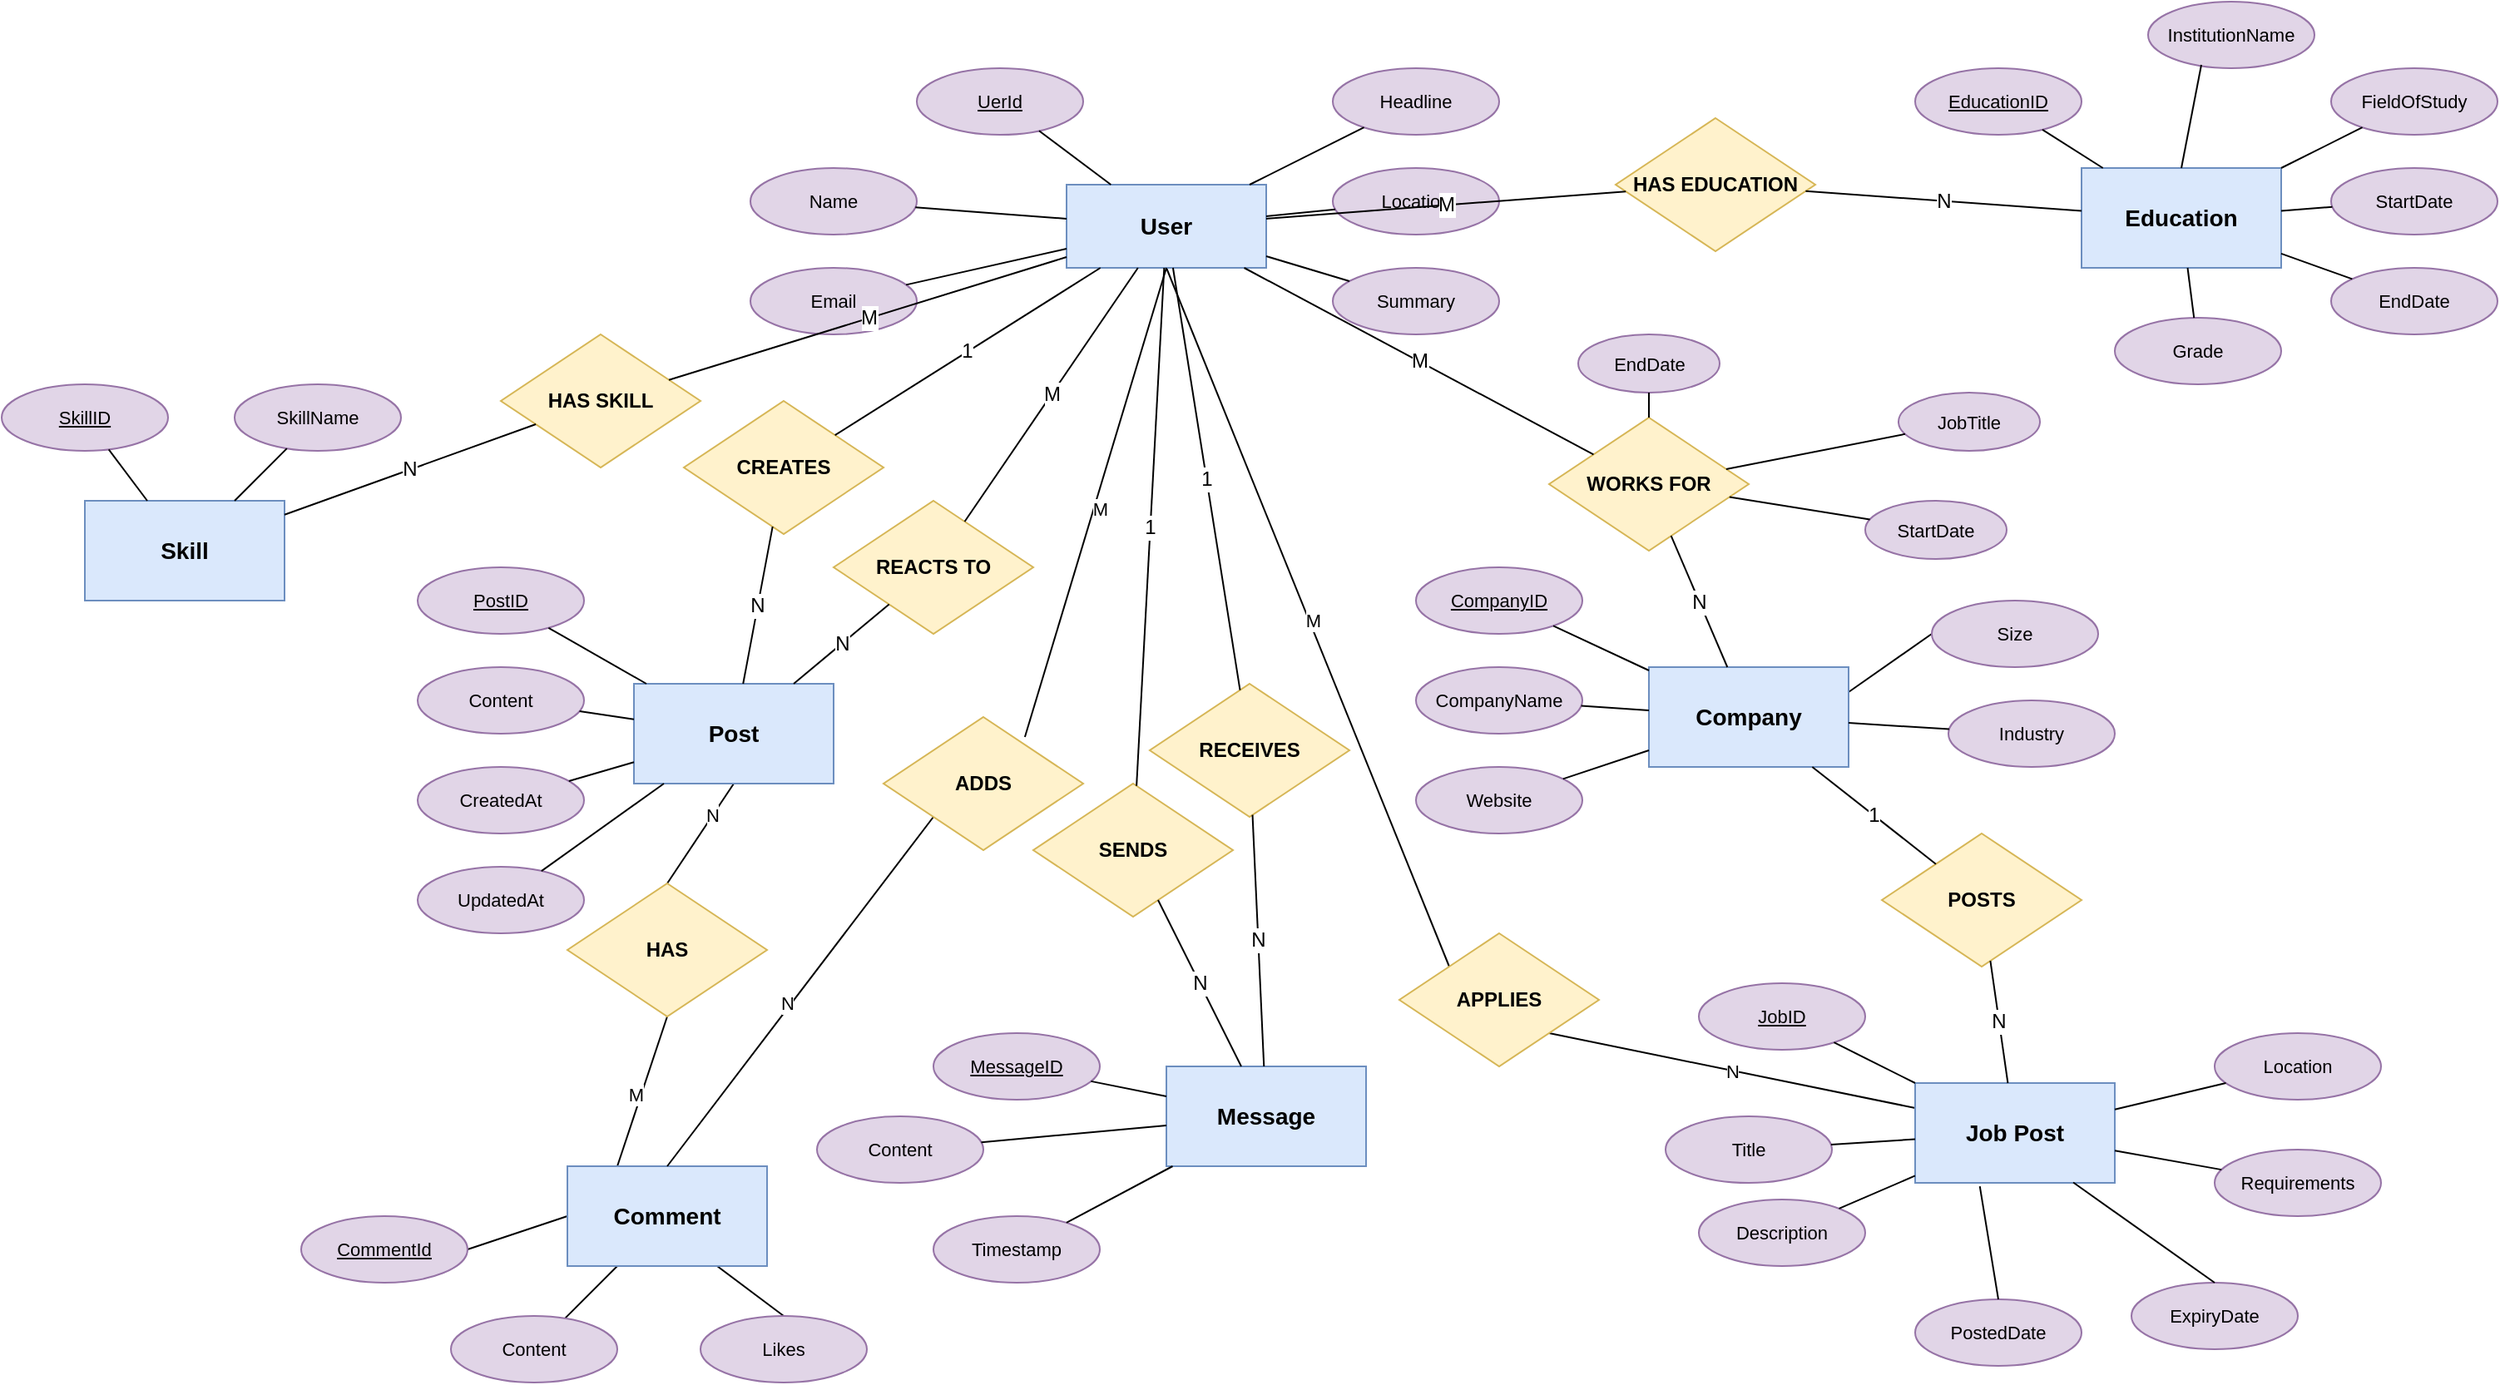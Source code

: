 <mxfile version="28.2.8">
  <diagram name="LinkedIn Logical Model - Crows Foot Notation" id="KwijHBb69qsZ3Srkd1rv">
    <mxGraphModel grid="1" page="1" gridSize="10" guides="1" tooltips="1" connect="1" arrows="1" fold="1" pageScale="1" pageWidth="827" pageHeight="1169" math="0" shadow="0">
      <root>
        <mxCell id="0" />
        <mxCell id="1" parent="0" />
        <mxCell id="S6Wq7KjfMYqqDL_vEYJa-113" style="rounded=0;orthogonalLoop=1;jettySize=auto;html=1;exitX=0.5;exitY=1;exitDx=0;exitDy=0;entryX=0;entryY=0;entryDx=0;entryDy=0;endArrow=none;endFill=0;" edge="1" parent="1" source="S6Wq7KjfMYqqDL_vEYJa-115" target="S6Wq7KjfMYqqDL_vEYJa-217">
          <mxGeometry relative="1" as="geometry" />
        </mxCell>
        <mxCell id="S6Wq7KjfMYqqDL_vEYJa-114" value="M" style="edgeLabel;html=1;align=center;verticalAlign=middle;resizable=0;points=[];" connectable="0" vertex="1" parent="S6Wq7KjfMYqqDL_vEYJa-113">
          <mxGeometry x="0.015" y="2" relative="1" as="geometry">
            <mxPoint y="-1" as="offset" />
          </mxGeometry>
        </mxCell>
        <mxCell id="S6Wq7KjfMYqqDL_vEYJa-115" value="User" style="rounded=0;whiteSpace=wrap;html=1;fillColor=#dae8fc;strokeColor=#6c8ebf;fontSize=14;fontStyle=1" vertex="1" parent="1">
          <mxGeometry x="1880" y="670" width="120" height="50" as="geometry" />
        </mxCell>
        <mxCell id="S6Wq7KjfMYqqDL_vEYJa-116" value="UerId" style="ellipse;whiteSpace=wrap;html=1;fillColor=#e1d5e7;strokeColor=#9673a6;fontSize=11;fontStyle=4" vertex="1" parent="1">
          <mxGeometry x="1790" y="600" width="100" height="40" as="geometry" />
        </mxCell>
        <mxCell id="S6Wq7KjfMYqqDL_vEYJa-117" value="" style="endArrow=none;html=1;rounded=0;fontSize=12" edge="1" parent="1" source="S6Wq7KjfMYqqDL_vEYJa-116" target="S6Wq7KjfMYqqDL_vEYJa-115">
          <mxGeometry relative="1" as="geometry" />
        </mxCell>
        <mxCell id="S6Wq7KjfMYqqDL_vEYJa-118" value="Name" style="ellipse;whiteSpace=wrap;html=1;fillColor=#e1d5e7;strokeColor=#9673a6;fontSize=11" vertex="1" parent="1">
          <mxGeometry x="1690" y="660" width="100" height="40" as="geometry" />
        </mxCell>
        <mxCell id="S6Wq7KjfMYqqDL_vEYJa-119" value="" style="endArrow=none;html=1;rounded=0;fontSize=12" edge="1" parent="1" source="S6Wq7KjfMYqqDL_vEYJa-118" target="S6Wq7KjfMYqqDL_vEYJa-115">
          <mxGeometry relative="1" as="geometry" />
        </mxCell>
        <mxCell id="S6Wq7KjfMYqqDL_vEYJa-120" value="Email" style="ellipse;whiteSpace=wrap;html=1;fillColor=#e1d5e7;strokeColor=#9673a6;fontSize=11" vertex="1" parent="1">
          <mxGeometry x="1690" y="720" width="100" height="40" as="geometry" />
        </mxCell>
        <mxCell id="S6Wq7KjfMYqqDL_vEYJa-121" value="" style="endArrow=none;html=1;rounded=0;fontSize=12" edge="1" parent="1" source="S6Wq7KjfMYqqDL_vEYJa-120" target="S6Wq7KjfMYqqDL_vEYJa-115">
          <mxGeometry relative="1" as="geometry" />
        </mxCell>
        <mxCell id="S6Wq7KjfMYqqDL_vEYJa-122" value="Headline" style="ellipse;whiteSpace=wrap;html=1;fillColor=#e1d5e7;strokeColor=#9673a6;fontSize=11" vertex="1" parent="1">
          <mxGeometry x="2040" y="600" width="100" height="40" as="geometry" />
        </mxCell>
        <mxCell id="S6Wq7KjfMYqqDL_vEYJa-123" value="" style="endArrow=none;html=1;rounded=0;fontSize=12" edge="1" parent="1" source="S6Wq7KjfMYqqDL_vEYJa-122" target="S6Wq7KjfMYqqDL_vEYJa-115">
          <mxGeometry relative="1" as="geometry" />
        </mxCell>
        <mxCell id="S6Wq7KjfMYqqDL_vEYJa-124" value="Location" style="ellipse;whiteSpace=wrap;html=1;fillColor=#e1d5e7;strokeColor=#9673a6;fontSize=11" vertex="1" parent="1">
          <mxGeometry x="2040" y="660" width="100" height="40" as="geometry" />
        </mxCell>
        <mxCell id="S6Wq7KjfMYqqDL_vEYJa-125" value="" style="endArrow=none;html=1;rounded=0;fontSize=12" edge="1" parent="1" source="S6Wq7KjfMYqqDL_vEYJa-124" target="S6Wq7KjfMYqqDL_vEYJa-115">
          <mxGeometry relative="1" as="geometry" />
        </mxCell>
        <mxCell id="S6Wq7KjfMYqqDL_vEYJa-126" value="Summary" style="ellipse;whiteSpace=wrap;html=1;fillColor=#e1d5e7;strokeColor=#9673a6;fontSize=11" vertex="1" parent="1">
          <mxGeometry x="2040" y="720" width="100" height="40" as="geometry" />
        </mxCell>
        <mxCell id="S6Wq7KjfMYqqDL_vEYJa-127" value="" style="endArrow=none;html=1;rounded=0;fontSize=12" edge="1" parent="1" source="S6Wq7KjfMYqqDL_vEYJa-126" target="S6Wq7KjfMYqqDL_vEYJa-115">
          <mxGeometry relative="1" as="geometry" />
        </mxCell>
        <mxCell id="S6Wq7KjfMYqqDL_vEYJa-128" style="rounded=0;orthogonalLoop=1;jettySize=auto;html=1;exitX=0.5;exitY=1;exitDx=0;exitDy=0;endArrow=none;endFill=0;entryX=0.5;entryY=0;entryDx=0;entryDy=0;" edge="1" parent="1" source="S6Wq7KjfMYqqDL_vEYJa-130" target="S6Wq7KjfMYqqDL_vEYJa-229">
          <mxGeometry relative="1" as="geometry">
            <mxPoint x="1600" y="1160" as="targetPoint" />
            <mxPoint x="1675" y="1030" as="sourcePoint" />
          </mxGeometry>
        </mxCell>
        <mxCell id="S6Wq7KjfMYqqDL_vEYJa-129" value="N" style="edgeLabel;html=1;align=center;verticalAlign=middle;resizable=0;points=[];" connectable="0" vertex="1" parent="S6Wq7KjfMYqqDL_vEYJa-128">
          <mxGeometry x="-0.349" y="-2" relative="1" as="geometry">
            <mxPoint x="1" as="offset" />
          </mxGeometry>
        </mxCell>
        <mxCell id="S6Wq7KjfMYqqDL_vEYJa-130" value="Post" style="rounded=0;whiteSpace=wrap;html=1;fillColor=#dae8fc;strokeColor=#6c8ebf;fontSize=14;fontStyle=1" vertex="1" parent="1">
          <mxGeometry x="1620" y="970" width="120" height="60" as="geometry" />
        </mxCell>
        <mxCell id="S6Wq7KjfMYqqDL_vEYJa-131" value="PostID" style="ellipse;whiteSpace=wrap;html=1;fillColor=#e1d5e7;strokeColor=#9673a6;fontSize=11;fontStyle=4" vertex="1" parent="1">
          <mxGeometry x="1490" y="900" width="100" height="40" as="geometry" />
        </mxCell>
        <mxCell id="S6Wq7KjfMYqqDL_vEYJa-132" value="" style="endArrow=none;html=1;rounded=0;fontSize=12" edge="1" parent="1" source="S6Wq7KjfMYqqDL_vEYJa-131" target="S6Wq7KjfMYqqDL_vEYJa-130">
          <mxGeometry relative="1" as="geometry" />
        </mxCell>
        <mxCell id="S6Wq7KjfMYqqDL_vEYJa-133" value="Content" style="ellipse;whiteSpace=wrap;html=1;fillColor=#e1d5e7;strokeColor=#9673a6;fontSize=11" vertex="1" parent="1">
          <mxGeometry x="1490" y="960" width="100" height="40" as="geometry" />
        </mxCell>
        <mxCell id="S6Wq7KjfMYqqDL_vEYJa-134" value="" style="endArrow=none;html=1;rounded=0;fontSize=12" edge="1" parent="1" source="S6Wq7KjfMYqqDL_vEYJa-133" target="S6Wq7KjfMYqqDL_vEYJa-130">
          <mxGeometry relative="1" as="geometry" />
        </mxCell>
        <mxCell id="S6Wq7KjfMYqqDL_vEYJa-135" value="CreatedAt" style="ellipse;whiteSpace=wrap;html=1;fillColor=#e1d5e7;strokeColor=#9673a6;fontSize=11" vertex="1" parent="1">
          <mxGeometry x="1490" y="1020" width="100" height="40" as="geometry" />
        </mxCell>
        <mxCell id="S6Wq7KjfMYqqDL_vEYJa-136" value="" style="endArrow=none;html=1;rounded=0;fontSize=12" edge="1" parent="1" source="S6Wq7KjfMYqqDL_vEYJa-135" target="S6Wq7KjfMYqqDL_vEYJa-130">
          <mxGeometry relative="1" as="geometry" />
        </mxCell>
        <mxCell id="S6Wq7KjfMYqqDL_vEYJa-137" value="UpdatedAt" style="ellipse;whiteSpace=wrap;html=1;fillColor=#e1d5e7;strokeColor=#9673a6;fontSize=11" vertex="1" parent="1">
          <mxGeometry x="1490" y="1080" width="100" height="40" as="geometry" />
        </mxCell>
        <mxCell id="S6Wq7KjfMYqqDL_vEYJa-138" value="" style="endArrow=none;html=1;rounded=0;fontSize=12" edge="1" parent="1" source="S6Wq7KjfMYqqDL_vEYJa-137" target="S6Wq7KjfMYqqDL_vEYJa-130">
          <mxGeometry relative="1" as="geometry" />
        </mxCell>
        <mxCell id="UofD9W6gWGO_OgpKwfUv-123" style="rounded=0;orthogonalLoop=1;jettySize=auto;html=1;exitX=1;exitY=0.25;exitDx=0;exitDy=0;entryX=0;entryY=0.5;entryDx=0;entryDy=0;endArrow=none;endFill=0;" edge="1" parent="1" source="S6Wq7KjfMYqqDL_vEYJa-139" target="UofD9W6gWGO_OgpKwfUv-122">
          <mxGeometry relative="1" as="geometry" />
        </mxCell>
        <mxCell id="S6Wq7KjfMYqqDL_vEYJa-139" value="Company" style="rounded=0;whiteSpace=wrap;html=1;fillColor=#dae8fc;strokeColor=#6c8ebf;fontSize=14;fontStyle=1" vertex="1" parent="1">
          <mxGeometry x="2230" y="960" width="120" height="60" as="geometry" />
        </mxCell>
        <mxCell id="S6Wq7KjfMYqqDL_vEYJa-140" value="CompanyID" style="ellipse;whiteSpace=wrap;html=1;fillColor=#e1d5e7;strokeColor=#9673a6;fontSize=11;fontStyle=4" vertex="1" parent="1">
          <mxGeometry x="2090" y="900" width="100" height="40" as="geometry" />
        </mxCell>
        <mxCell id="S6Wq7KjfMYqqDL_vEYJa-141" value="" style="endArrow=none;html=1;rounded=0;fontSize=12" edge="1" parent="1" source="S6Wq7KjfMYqqDL_vEYJa-140" target="S6Wq7KjfMYqqDL_vEYJa-139">
          <mxGeometry relative="1" as="geometry" />
        </mxCell>
        <mxCell id="S6Wq7KjfMYqqDL_vEYJa-142" value="CompanyName" style="ellipse;whiteSpace=wrap;html=1;fillColor=#e1d5e7;strokeColor=#9673a6;fontSize=11" vertex="1" parent="1">
          <mxGeometry x="2090" y="960" width="100" height="40" as="geometry" />
        </mxCell>
        <mxCell id="S6Wq7KjfMYqqDL_vEYJa-143" value="" style="endArrow=none;html=1;rounded=0;fontSize=12" edge="1" parent="1" source="S6Wq7KjfMYqqDL_vEYJa-142" target="S6Wq7KjfMYqqDL_vEYJa-139">
          <mxGeometry relative="1" as="geometry" />
        </mxCell>
        <mxCell id="S6Wq7KjfMYqqDL_vEYJa-144" value="Website" style="ellipse;whiteSpace=wrap;html=1;fillColor=#e1d5e7;strokeColor=#9673a6;fontSize=11" vertex="1" parent="1">
          <mxGeometry x="2090" y="1020" width="100" height="40" as="geometry" />
        </mxCell>
        <mxCell id="S6Wq7KjfMYqqDL_vEYJa-145" value="" style="endArrow=none;html=1;rounded=0;fontSize=12" edge="1" parent="1" source="S6Wq7KjfMYqqDL_vEYJa-144" target="S6Wq7KjfMYqqDL_vEYJa-139">
          <mxGeometry relative="1" as="geometry" />
        </mxCell>
        <mxCell id="S6Wq7KjfMYqqDL_vEYJa-146" value="Industry" style="ellipse;whiteSpace=wrap;html=1;fillColor=#e1d5e7;strokeColor=#9673a6;fontSize=11" vertex="1" parent="1">
          <mxGeometry x="2410" y="980" width="100" height="40" as="geometry" />
        </mxCell>
        <mxCell id="S6Wq7KjfMYqqDL_vEYJa-147" value="" style="endArrow=none;html=1;rounded=0;fontSize=12" edge="1" parent="1" source="S6Wq7KjfMYqqDL_vEYJa-146" target="S6Wq7KjfMYqqDL_vEYJa-139">
          <mxGeometry relative="1" as="geometry" />
        </mxCell>
        <mxCell id="S6Wq7KjfMYqqDL_vEYJa-148" style="rounded=0;orthogonalLoop=1;jettySize=auto;html=1;exitX=0;exitY=0.25;exitDx=0;exitDy=0;entryX=1;entryY=1;entryDx=0;entryDy=0;endArrow=none;endFill=0;" edge="1" parent="1" source="S6Wq7KjfMYqqDL_vEYJa-150" target="S6Wq7KjfMYqqDL_vEYJa-217">
          <mxGeometry relative="1" as="geometry" />
        </mxCell>
        <mxCell id="S6Wq7KjfMYqqDL_vEYJa-149" value="N" style="edgeLabel;html=1;align=center;verticalAlign=middle;resizable=0;points=[];" connectable="0" vertex="1" parent="S6Wq7KjfMYqqDL_vEYJa-148">
          <mxGeometry x="-0.003" relative="1" as="geometry">
            <mxPoint x="-1" as="offset" />
          </mxGeometry>
        </mxCell>
        <mxCell id="S6Wq7KjfMYqqDL_vEYJa-150" value="Job Post" style="rounded=0;whiteSpace=wrap;html=1;fillColor=#dae8fc;strokeColor=#6c8ebf;fontSize=14;fontStyle=1" vertex="1" parent="1">
          <mxGeometry x="2390" y="1210" width="120" height="60" as="geometry" />
        </mxCell>
        <mxCell id="S6Wq7KjfMYqqDL_vEYJa-151" value="JobID" style="ellipse;whiteSpace=wrap;html=1;fillColor=#e1d5e7;strokeColor=#9673a6;fontSize=11;fontStyle=4" vertex="1" parent="1">
          <mxGeometry x="2260" y="1150" width="100" height="40" as="geometry" />
        </mxCell>
        <mxCell id="S6Wq7KjfMYqqDL_vEYJa-152" value="" style="endArrow=none;html=1;rounded=0;fontSize=12" edge="1" parent="1" source="S6Wq7KjfMYqqDL_vEYJa-151" target="S6Wq7KjfMYqqDL_vEYJa-150">
          <mxGeometry relative="1" as="geometry" />
        </mxCell>
        <mxCell id="S6Wq7KjfMYqqDL_vEYJa-153" value="Title" style="ellipse;whiteSpace=wrap;html=1;fillColor=#e1d5e7;strokeColor=#9673a6;fontSize=11" vertex="1" parent="1">
          <mxGeometry x="2240" y="1230" width="100" height="40" as="geometry" />
        </mxCell>
        <mxCell id="S6Wq7KjfMYqqDL_vEYJa-154" value="" style="endArrow=none;html=1;rounded=0;fontSize=12" edge="1" parent="1" source="S6Wq7KjfMYqqDL_vEYJa-153" target="S6Wq7KjfMYqqDL_vEYJa-150">
          <mxGeometry relative="1" as="geometry" />
        </mxCell>
        <mxCell id="S6Wq7KjfMYqqDL_vEYJa-155" value="Description" style="ellipse;whiteSpace=wrap;html=1;fillColor=#e1d5e7;strokeColor=#9673a6;fontSize=11" vertex="1" parent="1">
          <mxGeometry x="2260" y="1280" width="100" height="40" as="geometry" />
        </mxCell>
        <mxCell id="S6Wq7KjfMYqqDL_vEYJa-156" value="" style="endArrow=none;html=1;rounded=0;fontSize=12" edge="1" parent="1" source="S6Wq7KjfMYqqDL_vEYJa-155" target="S6Wq7KjfMYqqDL_vEYJa-150">
          <mxGeometry relative="1" as="geometry" />
        </mxCell>
        <mxCell id="S6Wq7KjfMYqqDL_vEYJa-157" value="Location" style="ellipse;whiteSpace=wrap;html=1;fillColor=#e1d5e7;strokeColor=#9673a6;fontSize=11" vertex="1" parent="1">
          <mxGeometry x="2570" y="1180" width="100" height="40" as="geometry" />
        </mxCell>
        <mxCell id="S6Wq7KjfMYqqDL_vEYJa-158" value="" style="endArrow=none;html=1;rounded=0;fontSize=12" edge="1" parent="1" source="S6Wq7KjfMYqqDL_vEYJa-157" target="S6Wq7KjfMYqqDL_vEYJa-150">
          <mxGeometry relative="1" as="geometry" />
        </mxCell>
        <mxCell id="S6Wq7KjfMYqqDL_vEYJa-159" value="Requirements" style="ellipse;whiteSpace=wrap;html=1;fillColor=#e1d5e7;strokeColor=#9673a6;fontSize=11" vertex="1" parent="1">
          <mxGeometry x="2570" y="1250" width="100" height="40" as="geometry" />
        </mxCell>
        <mxCell id="S6Wq7KjfMYqqDL_vEYJa-160" value="" style="endArrow=none;html=1;rounded=0;fontSize=12" edge="1" parent="1" source="S6Wq7KjfMYqqDL_vEYJa-159" target="S6Wq7KjfMYqqDL_vEYJa-150">
          <mxGeometry relative="1" as="geometry" />
        </mxCell>
        <mxCell id="S6Wq7KjfMYqqDL_vEYJa-161" value="Message" style="rounded=0;whiteSpace=wrap;html=1;fillColor=#dae8fc;strokeColor=#6c8ebf;fontSize=14;fontStyle=1" vertex="1" parent="1">
          <mxGeometry x="1940" y="1200" width="120" height="60" as="geometry" />
        </mxCell>
        <mxCell id="S6Wq7KjfMYqqDL_vEYJa-162" value="MessageID" style="ellipse;whiteSpace=wrap;html=1;fillColor=#e1d5e7;strokeColor=#9673a6;fontSize=11;fontStyle=4" vertex="1" parent="1">
          <mxGeometry x="1800" y="1180" width="100" height="40" as="geometry" />
        </mxCell>
        <mxCell id="S6Wq7KjfMYqqDL_vEYJa-163" value="" style="endArrow=none;html=1;rounded=0;fontSize=12" edge="1" parent="1" source="S6Wq7KjfMYqqDL_vEYJa-162" target="S6Wq7KjfMYqqDL_vEYJa-161">
          <mxGeometry relative="1" as="geometry" />
        </mxCell>
        <mxCell id="S6Wq7KjfMYqqDL_vEYJa-164" value="Content" style="ellipse;whiteSpace=wrap;html=1;fillColor=#e1d5e7;strokeColor=#9673a6;fontSize=11" vertex="1" parent="1">
          <mxGeometry x="1730" y="1230" width="100" height="40" as="geometry" />
        </mxCell>
        <mxCell id="S6Wq7KjfMYqqDL_vEYJa-165" value="" style="endArrow=none;html=1;rounded=0;fontSize=12" edge="1" parent="1" source="S6Wq7KjfMYqqDL_vEYJa-164" target="S6Wq7KjfMYqqDL_vEYJa-161">
          <mxGeometry relative="1" as="geometry" />
        </mxCell>
        <mxCell id="S6Wq7KjfMYqqDL_vEYJa-166" value="Timestamp" style="ellipse;whiteSpace=wrap;html=1;fillColor=#e1d5e7;strokeColor=#9673a6;fontSize=11" vertex="1" parent="1">
          <mxGeometry x="1800" y="1290" width="100" height="40" as="geometry" />
        </mxCell>
        <mxCell id="S6Wq7KjfMYqqDL_vEYJa-167" value="" style="endArrow=none;html=1;rounded=0;fontSize=12" edge="1" parent="1" source="S6Wq7KjfMYqqDL_vEYJa-166" target="S6Wq7KjfMYqqDL_vEYJa-161">
          <mxGeometry relative="1" as="geometry" />
        </mxCell>
        <mxCell id="S6Wq7KjfMYqqDL_vEYJa-168" value="Skill" style="rounded=0;whiteSpace=wrap;html=1;fillColor=#dae8fc;strokeColor=#6c8ebf;fontSize=14;fontStyle=1" vertex="1" parent="1">
          <mxGeometry x="1290" y="860" width="120" height="60" as="geometry" />
        </mxCell>
        <mxCell id="S6Wq7KjfMYqqDL_vEYJa-169" value="SkillID" style="ellipse;whiteSpace=wrap;html=1;fillColor=#e1d5e7;strokeColor=#9673a6;fontSize=11;fontStyle=4" vertex="1" parent="1">
          <mxGeometry x="1240" y="790" width="100" height="40" as="geometry" />
        </mxCell>
        <mxCell id="S6Wq7KjfMYqqDL_vEYJa-170" value="" style="endArrow=none;html=1;rounded=0;fontSize=12" edge="1" parent="1" source="S6Wq7KjfMYqqDL_vEYJa-169" target="S6Wq7KjfMYqqDL_vEYJa-168">
          <mxGeometry relative="1" as="geometry" />
        </mxCell>
        <mxCell id="S6Wq7KjfMYqqDL_vEYJa-171" value="SkillName" style="ellipse;whiteSpace=wrap;html=1;fillColor=#e1d5e7;strokeColor=#9673a6;fontSize=11" vertex="1" parent="1">
          <mxGeometry x="1380" y="790" width="100" height="40" as="geometry" />
        </mxCell>
        <mxCell id="S6Wq7KjfMYqqDL_vEYJa-172" value="" style="endArrow=none;html=1;rounded=0;fontSize=12" edge="1" parent="1" source="S6Wq7KjfMYqqDL_vEYJa-171" target="S6Wq7KjfMYqqDL_vEYJa-168">
          <mxGeometry relative="1" as="geometry" />
        </mxCell>
        <mxCell id="S6Wq7KjfMYqqDL_vEYJa-173" value="Education" style="rounded=0;whiteSpace=wrap;html=1;fillColor=#dae8fc;strokeColor=#6c8ebf;fontSize=14;fontStyle=1" vertex="1" parent="1">
          <mxGeometry x="2490" y="660" width="120" height="60" as="geometry" />
        </mxCell>
        <mxCell id="S6Wq7KjfMYqqDL_vEYJa-174" value="EducationID" style="ellipse;whiteSpace=wrap;html=1;fillColor=#e1d5e7;strokeColor=#9673a6;fontSize=11;fontStyle=4" vertex="1" parent="1">
          <mxGeometry x="2390" y="600" width="100" height="40" as="geometry" />
        </mxCell>
        <mxCell id="S6Wq7KjfMYqqDL_vEYJa-175" value="" style="endArrow=none;html=1;rounded=0;fontSize=12" edge="1" parent="1" source="S6Wq7KjfMYqqDL_vEYJa-174" target="S6Wq7KjfMYqqDL_vEYJa-173">
          <mxGeometry relative="1" as="geometry" />
        </mxCell>
        <mxCell id="S6Wq7KjfMYqqDL_vEYJa-176" value="Grade" style="ellipse;whiteSpace=wrap;html=1;fillColor=#e1d5e7;strokeColor=#9673a6;fontSize=11" vertex="1" parent="1">
          <mxGeometry x="2510" y="750" width="100" height="40" as="geometry" />
        </mxCell>
        <mxCell id="S6Wq7KjfMYqqDL_vEYJa-177" value="" style="endArrow=none;html=1;rounded=0;fontSize=12" edge="1" parent="1" source="S6Wq7KjfMYqqDL_vEYJa-176" target="S6Wq7KjfMYqqDL_vEYJa-173">
          <mxGeometry relative="1" as="geometry" />
        </mxCell>
        <mxCell id="S6Wq7KjfMYqqDL_vEYJa-178" value="FieldOfStudy" style="ellipse;whiteSpace=wrap;html=1;fillColor=#e1d5e7;strokeColor=#9673a6;fontSize=11" vertex="1" parent="1">
          <mxGeometry x="2640" y="600" width="100" height="40" as="geometry" />
        </mxCell>
        <mxCell id="S6Wq7KjfMYqqDL_vEYJa-179" value="" style="endArrow=none;html=1;rounded=0;fontSize=12" edge="1" parent="1" source="S6Wq7KjfMYqqDL_vEYJa-178" target="S6Wq7KjfMYqqDL_vEYJa-173">
          <mxGeometry relative="1" as="geometry" />
        </mxCell>
        <mxCell id="S6Wq7KjfMYqqDL_vEYJa-180" value="StartDate" style="ellipse;whiteSpace=wrap;html=1;fillColor=#e1d5e7;strokeColor=#9673a6;fontSize=11" vertex="1" parent="1">
          <mxGeometry x="2640" y="660" width="100" height="40" as="geometry" />
        </mxCell>
        <mxCell id="S6Wq7KjfMYqqDL_vEYJa-181" value="" style="endArrow=none;html=1;rounded=0;fontSize=12" edge="1" parent="1" source="S6Wq7KjfMYqqDL_vEYJa-180" target="S6Wq7KjfMYqqDL_vEYJa-173">
          <mxGeometry relative="1" as="geometry" />
        </mxCell>
        <mxCell id="S6Wq7KjfMYqqDL_vEYJa-182" value="EndDate" style="ellipse;whiteSpace=wrap;html=1;fillColor=#e1d5e7;strokeColor=#9673a6;fontSize=11" vertex="1" parent="1">
          <mxGeometry x="2640" y="720" width="100" height="40" as="geometry" />
        </mxCell>
        <mxCell id="S6Wq7KjfMYqqDL_vEYJa-183" value="" style="endArrow=none;html=1;rounded=0;fontSize=12" edge="1" parent="1" source="S6Wq7KjfMYqqDL_vEYJa-182" target="S6Wq7KjfMYqqDL_vEYJa-173">
          <mxGeometry relative="1" as="geometry" />
        </mxCell>
        <mxCell id="S6Wq7KjfMYqqDL_vEYJa-184" value="CREATES" style="rhombus;whiteSpace=wrap;html=1;fillColor=#fff2cc;strokeColor=#d6b656;fontSize=12;fontStyle=1" vertex="1" parent="1">
          <mxGeometry x="1650" y="800" width="120" height="80" as="geometry" />
        </mxCell>
        <mxCell id="S6Wq7KjfMYqqDL_vEYJa-185" value="1" style="endArrow=none;html=1;rounded=0;fontSize=12" edge="1" parent="1" source="S6Wq7KjfMYqqDL_vEYJa-115" target="S6Wq7KjfMYqqDL_vEYJa-184">
          <mxGeometry relative="1" as="geometry" />
        </mxCell>
        <mxCell id="S6Wq7KjfMYqqDL_vEYJa-186" value="N" style="endArrow=none;html=1;rounded=0;fontSize=12" edge="1" parent="1" source="S6Wq7KjfMYqqDL_vEYJa-184" target="S6Wq7KjfMYqqDL_vEYJa-130">
          <mxGeometry relative="1" as="geometry" />
        </mxCell>
        <mxCell id="S6Wq7KjfMYqqDL_vEYJa-187" value="WORKS FOR" style="rhombus;whiteSpace=wrap;html=1;fillColor=#fff2cc;strokeColor=#d6b656;fontSize=12;fontStyle=1" vertex="1" parent="1">
          <mxGeometry x="2170" y="810" width="120" height="80" as="geometry" />
        </mxCell>
        <mxCell id="S6Wq7KjfMYqqDL_vEYJa-188" value="JobTitle" style="ellipse;whiteSpace=wrap;html=1;fillColor=#e1d5e7;strokeColor=#9673a6;fontSize=11" vertex="1" parent="1">
          <mxGeometry x="2380" y="795" width="85" height="35" as="geometry" />
        </mxCell>
        <mxCell id="S6Wq7KjfMYqqDL_vEYJa-189" value="" style="endArrow=none;html=1;rounded=0;fontSize=12" edge="1" parent="1" source="S6Wq7KjfMYqqDL_vEYJa-188" target="S6Wq7KjfMYqqDL_vEYJa-187">
          <mxGeometry relative="1" as="geometry" />
        </mxCell>
        <mxCell id="S6Wq7KjfMYqqDL_vEYJa-190" value="StartDate" style="ellipse;whiteSpace=wrap;html=1;fillColor=#e1d5e7;strokeColor=#9673a6;fontSize=11" vertex="1" parent="1">
          <mxGeometry x="2360" y="860" width="85" height="35" as="geometry" />
        </mxCell>
        <mxCell id="S6Wq7KjfMYqqDL_vEYJa-191" value="" style="endArrow=none;html=1;rounded=0;fontSize=12" edge="1" parent="1" source="S6Wq7KjfMYqqDL_vEYJa-190" target="S6Wq7KjfMYqqDL_vEYJa-187">
          <mxGeometry relative="1" as="geometry" />
        </mxCell>
        <mxCell id="S6Wq7KjfMYqqDL_vEYJa-192" value="EndDate" style="ellipse;whiteSpace=wrap;html=1;fillColor=#e1d5e7;strokeColor=#9673a6;fontSize=11" vertex="1" parent="1">
          <mxGeometry x="2187.5" y="760" width="85" height="35" as="geometry" />
        </mxCell>
        <mxCell id="S6Wq7KjfMYqqDL_vEYJa-193" value="" style="endArrow=none;html=1;rounded=0;fontSize=12" edge="1" parent="1" source="S6Wq7KjfMYqqDL_vEYJa-192" target="S6Wq7KjfMYqqDL_vEYJa-187">
          <mxGeometry relative="1" as="geometry" />
        </mxCell>
        <mxCell id="S6Wq7KjfMYqqDL_vEYJa-194" value="M" style="endArrow=none;html=1;rounded=0;fontSize=12" edge="1" parent="1" source="S6Wq7KjfMYqqDL_vEYJa-115" target="S6Wq7KjfMYqqDL_vEYJa-187">
          <mxGeometry relative="1" as="geometry" />
        </mxCell>
        <mxCell id="S6Wq7KjfMYqqDL_vEYJa-195" value="N" style="endArrow=none;html=1;rounded=0;fontSize=12" edge="1" parent="1" source="S6Wq7KjfMYqqDL_vEYJa-187" target="S6Wq7KjfMYqqDL_vEYJa-139">
          <mxGeometry relative="1" as="geometry" />
        </mxCell>
        <mxCell id="S6Wq7KjfMYqqDL_vEYJa-196" value="POSTS" style="rhombus;whiteSpace=wrap;html=1;fillColor=#fff2cc;strokeColor=#d6b656;fontSize=12;fontStyle=1" vertex="1" parent="1">
          <mxGeometry x="2370" y="1060" width="120" height="80" as="geometry" />
        </mxCell>
        <mxCell id="S6Wq7KjfMYqqDL_vEYJa-197" value="1" style="endArrow=none;html=1;rounded=0;fontSize=12" edge="1" parent="1" source="S6Wq7KjfMYqqDL_vEYJa-139" target="S6Wq7KjfMYqqDL_vEYJa-196">
          <mxGeometry relative="1" as="geometry" />
        </mxCell>
        <mxCell id="S6Wq7KjfMYqqDL_vEYJa-198" value="N" style="endArrow=none;html=1;rounded=0;fontSize=12" edge="1" parent="1" source="S6Wq7KjfMYqqDL_vEYJa-196" target="S6Wq7KjfMYqqDL_vEYJa-150">
          <mxGeometry relative="1" as="geometry" />
        </mxCell>
        <mxCell id="S6Wq7KjfMYqqDL_vEYJa-199" value="SENDS" style="rhombus;whiteSpace=wrap;html=1;fillColor=#fff2cc;strokeColor=#d6b656;fontSize=12;fontStyle=1" vertex="1" parent="1">
          <mxGeometry x="1860" y="1030" width="120" height="80" as="geometry" />
        </mxCell>
        <mxCell id="S6Wq7KjfMYqqDL_vEYJa-200" value="1" style="endArrow=none;html=1;rounded=0;fontSize=12" edge="1" parent="1" source="S6Wq7KjfMYqqDL_vEYJa-115" target="S6Wq7KjfMYqqDL_vEYJa-199">
          <mxGeometry relative="1" as="geometry" />
        </mxCell>
        <mxCell id="S6Wq7KjfMYqqDL_vEYJa-201" value="N" style="endArrow=none;html=1;rounded=0;fontSize=12" edge="1" parent="1" source="S6Wq7KjfMYqqDL_vEYJa-199" target="S6Wq7KjfMYqqDL_vEYJa-161">
          <mxGeometry relative="1" as="geometry" />
        </mxCell>
        <mxCell id="S6Wq7KjfMYqqDL_vEYJa-202" value="RECEIVES" style="rhombus;whiteSpace=wrap;html=1;fillColor=#fff2cc;strokeColor=#d6b656;fontSize=12;fontStyle=1" vertex="1" parent="1">
          <mxGeometry x="1930" y="970" width="120" height="80" as="geometry" />
        </mxCell>
        <mxCell id="S6Wq7KjfMYqqDL_vEYJa-203" value="1" style="endArrow=none;html=1;rounded=0;fontSize=12" edge="1" parent="1" source="S6Wq7KjfMYqqDL_vEYJa-115" target="S6Wq7KjfMYqqDL_vEYJa-202">
          <mxGeometry relative="1" as="geometry" />
        </mxCell>
        <mxCell id="S6Wq7KjfMYqqDL_vEYJa-204" value="N" style="endArrow=none;html=1;rounded=0;fontSize=12" edge="1" parent="1" source="S6Wq7KjfMYqqDL_vEYJa-202" target="S6Wq7KjfMYqqDL_vEYJa-161">
          <mxGeometry relative="1" as="geometry" />
        </mxCell>
        <mxCell id="S6Wq7KjfMYqqDL_vEYJa-205" value="HAS SKILL" style="rhombus;whiteSpace=wrap;html=1;fillColor=#fff2cc;strokeColor=#d6b656;fontSize=12;fontStyle=1" vertex="1" parent="1">
          <mxGeometry x="1540" y="760" width="120" height="80" as="geometry" />
        </mxCell>
        <mxCell id="S6Wq7KjfMYqqDL_vEYJa-206" value="M" style="endArrow=none;html=1;rounded=0;fontSize=12" edge="1" parent="1" source="S6Wq7KjfMYqqDL_vEYJa-115" target="S6Wq7KjfMYqqDL_vEYJa-205">
          <mxGeometry relative="1" as="geometry" />
        </mxCell>
        <mxCell id="S6Wq7KjfMYqqDL_vEYJa-207" value="N" style="endArrow=none;html=1;rounded=0;fontSize=12" edge="1" parent="1" source="S6Wq7KjfMYqqDL_vEYJa-205" target="S6Wq7KjfMYqqDL_vEYJa-168">
          <mxGeometry relative="1" as="geometry" />
        </mxCell>
        <mxCell id="S6Wq7KjfMYqqDL_vEYJa-208" value="HAS EDUCATION" style="rhombus;whiteSpace=wrap;html=1;fillColor=#fff2cc;strokeColor=#d6b656;fontSize=12;fontStyle=1" vertex="1" parent="1">
          <mxGeometry x="2210" y="630" width="120" height="80" as="geometry" />
        </mxCell>
        <mxCell id="S6Wq7KjfMYqqDL_vEYJa-209" value="M" style="endArrow=none;html=1;rounded=0;fontSize=12" edge="1" parent="1" source="S6Wq7KjfMYqqDL_vEYJa-115" target="S6Wq7KjfMYqqDL_vEYJa-208">
          <mxGeometry relative="1" as="geometry" />
        </mxCell>
        <mxCell id="S6Wq7KjfMYqqDL_vEYJa-210" value="N" style="endArrow=none;html=1;rounded=0;fontSize=12" edge="1" parent="1" source="S6Wq7KjfMYqqDL_vEYJa-208" target="S6Wq7KjfMYqqDL_vEYJa-173">
          <mxGeometry relative="1" as="geometry" />
        </mxCell>
        <mxCell id="S6Wq7KjfMYqqDL_vEYJa-211" value="REACTS TO" style="rhombus;whiteSpace=wrap;html=1;fillColor=#fff2cc;strokeColor=#d6b656;fontSize=12;fontStyle=1" vertex="1" parent="1">
          <mxGeometry x="1740" y="860" width="120" height="80" as="geometry" />
        </mxCell>
        <mxCell id="S6Wq7KjfMYqqDL_vEYJa-212" value="M" style="endArrow=none;html=1;rounded=0;fontSize=12" edge="1" parent="1" source="S6Wq7KjfMYqqDL_vEYJa-115" target="S6Wq7KjfMYqqDL_vEYJa-211">
          <mxGeometry relative="1" as="geometry" />
        </mxCell>
        <mxCell id="S6Wq7KjfMYqqDL_vEYJa-213" value="N" style="endArrow=none;html=1;rounded=0;fontSize=12" edge="1" parent="1" source="S6Wq7KjfMYqqDL_vEYJa-211" target="S6Wq7KjfMYqqDL_vEYJa-130">
          <mxGeometry relative="1" as="geometry" />
        </mxCell>
        <mxCell id="S6Wq7KjfMYqqDL_vEYJa-214" style="edgeStyle=orthogonalEdgeStyle;rounded=0;orthogonalLoop=1;jettySize=auto;html=1;exitX=0.5;exitY=1;exitDx=0;exitDy=0;" edge="1" parent="1" source="S6Wq7KjfMYqqDL_vEYJa-159" target="S6Wq7KjfMYqqDL_vEYJa-159">
          <mxGeometry relative="1" as="geometry" />
        </mxCell>
        <mxCell id="S6Wq7KjfMYqqDL_vEYJa-217" value="APPLIES" style="rhombus;whiteSpace=wrap;html=1;fillColor=#fff2cc;strokeColor=#d6b656;fontSize=12;fontStyle=1" vertex="1" parent="1">
          <mxGeometry x="2080" y="1120" width="120" height="80" as="geometry" />
        </mxCell>
        <mxCell id="S6Wq7KjfMYqqDL_vEYJa-218" style="rounded=0;orthogonalLoop=1;jettySize=auto;html=1;exitX=0.25;exitY=0;exitDx=0;exitDy=0;entryX=0.5;entryY=1;entryDx=0;entryDy=0;endArrow=none;endFill=0;" edge="1" parent="1" source="S6Wq7KjfMYqqDL_vEYJa-223" target="S6Wq7KjfMYqqDL_vEYJa-229">
          <mxGeometry relative="1" as="geometry" />
        </mxCell>
        <mxCell id="S6Wq7KjfMYqqDL_vEYJa-219" value="M" style="edgeLabel;html=1;align=center;verticalAlign=middle;resizable=0;points=[];" connectable="0" vertex="1" parent="S6Wq7KjfMYqqDL_vEYJa-218">
          <mxGeometry x="-0.064" y="4" relative="1" as="geometry">
            <mxPoint as="offset" />
          </mxGeometry>
        </mxCell>
        <mxCell id="S6Wq7KjfMYqqDL_vEYJa-220" style="rounded=0;orthogonalLoop=1;jettySize=auto;html=1;exitX=0.25;exitY=1;exitDx=0;exitDy=0;endArrow=none;endFill=0;" edge="1" parent="1" source="S6Wq7KjfMYqqDL_vEYJa-223" target="S6Wq7KjfMYqqDL_vEYJa-231">
          <mxGeometry relative="1" as="geometry" />
        </mxCell>
        <mxCell id="S6Wq7KjfMYqqDL_vEYJa-221" style="rounded=0;orthogonalLoop=1;jettySize=auto;html=1;exitX=0.75;exitY=1;exitDx=0;exitDy=0;entryX=0.5;entryY=0;entryDx=0;entryDy=0;endArrow=none;endFill=0;" edge="1" parent="1" source="S6Wq7KjfMYqqDL_vEYJa-223" target="S6Wq7KjfMYqqDL_vEYJa-230">
          <mxGeometry relative="1" as="geometry" />
        </mxCell>
        <mxCell id="S6Wq7KjfMYqqDL_vEYJa-222" style="rounded=0;orthogonalLoop=1;jettySize=auto;html=1;exitX=0;exitY=0.5;exitDx=0;exitDy=0;entryX=1;entryY=0.5;entryDx=0;entryDy=0;endArrow=none;endFill=0;" edge="1" parent="1" source="S6Wq7KjfMYqqDL_vEYJa-223" target="S6Wq7KjfMYqqDL_vEYJa-232">
          <mxGeometry relative="1" as="geometry">
            <mxPoint x="1500" y="1280" as="targetPoint" />
          </mxGeometry>
        </mxCell>
        <mxCell id="S6Wq7KjfMYqqDL_vEYJa-223" value="Comment" style="rounded=0;whiteSpace=wrap;html=1;fillColor=#dae8fc;strokeColor=#6c8ebf;fontSize=14;fontStyle=1" vertex="1" parent="1">
          <mxGeometry x="1580" y="1260" width="120" height="60" as="geometry" />
        </mxCell>
        <mxCell id="S6Wq7KjfMYqqDL_vEYJa-224" style="rounded=0;orthogonalLoop=1;jettySize=auto;html=1;exitX=0;exitY=1;exitDx=0;exitDy=0;entryX=0.5;entryY=0;entryDx=0;entryDy=0;endArrow=none;endFill=0;" edge="1" parent="1" source="S6Wq7KjfMYqqDL_vEYJa-226" target="S6Wq7KjfMYqqDL_vEYJa-223">
          <mxGeometry relative="1" as="geometry" />
        </mxCell>
        <mxCell id="S6Wq7KjfMYqqDL_vEYJa-225" value="N" style="edgeLabel;html=1;align=center;verticalAlign=middle;resizable=0;points=[];" connectable="0" vertex="1" parent="S6Wq7KjfMYqqDL_vEYJa-224">
          <mxGeometry x="0.081" y="-3" relative="1" as="geometry">
            <mxPoint as="offset" />
          </mxGeometry>
        </mxCell>
        <mxCell id="S6Wq7KjfMYqqDL_vEYJa-226" value="ADDS" style="rhombus;whiteSpace=wrap;html=1;fillColor=#fff2cc;strokeColor=#d6b656;fontSize=12;fontStyle=1" vertex="1" parent="1">
          <mxGeometry x="1770" y="990" width="120" height="80" as="geometry" />
        </mxCell>
        <mxCell id="S6Wq7KjfMYqqDL_vEYJa-227" style="rounded=0;orthogonalLoop=1;jettySize=auto;html=1;exitX=0.5;exitY=1;exitDx=0;exitDy=0;entryX=0.708;entryY=0.15;entryDx=0;entryDy=0;entryPerimeter=0;endArrow=none;endFill=0;" edge="1" parent="1" source="S6Wq7KjfMYqqDL_vEYJa-115" target="S6Wq7KjfMYqqDL_vEYJa-226">
          <mxGeometry relative="1" as="geometry" />
        </mxCell>
        <mxCell id="S6Wq7KjfMYqqDL_vEYJa-228" value="M" style="edgeLabel;html=1;align=center;verticalAlign=middle;resizable=0;points=[];" connectable="0" vertex="1" parent="S6Wq7KjfMYqqDL_vEYJa-227">
          <mxGeometry x="0.021" y="3" relative="1" as="geometry">
            <mxPoint as="offset" />
          </mxGeometry>
        </mxCell>
        <mxCell id="S6Wq7KjfMYqqDL_vEYJa-229" value="HAS" style="rhombus;whiteSpace=wrap;html=1;fillColor=#fff2cc;strokeColor=#d6b656;fontSize=12;fontStyle=1" vertex="1" parent="1">
          <mxGeometry x="1580" y="1090" width="120" height="80" as="geometry" />
        </mxCell>
        <mxCell id="S6Wq7KjfMYqqDL_vEYJa-230" value="Likes" style="ellipse;whiteSpace=wrap;html=1;fillColor=#e1d5e7;strokeColor=#9673a6;fontSize=11" vertex="1" parent="1">
          <mxGeometry x="1660" y="1350" width="100" height="40" as="geometry" />
        </mxCell>
        <mxCell id="S6Wq7KjfMYqqDL_vEYJa-231" value="Content" style="ellipse;whiteSpace=wrap;html=1;fillColor=#e1d5e7;strokeColor=#9673a6;fontSize=11" vertex="1" parent="1">
          <mxGeometry x="1510" y="1350" width="100" height="40" as="geometry" />
        </mxCell>
        <mxCell id="S6Wq7KjfMYqqDL_vEYJa-232" value="&lt;u&gt;CommentId&lt;/u&gt;" style="ellipse;whiteSpace=wrap;html=1;fillColor=#e1d5e7;strokeColor=#9673a6;fontSize=11" vertex="1" parent="1">
          <mxGeometry x="1420" y="1290" width="100" height="40" as="geometry" />
        </mxCell>
        <mxCell id="UofD9W6gWGO_OgpKwfUv-122" value="Size" style="ellipse;whiteSpace=wrap;html=1;fillColor=#e1d5e7;strokeColor=#9673a6;fontSize=11" vertex="1" parent="1">
          <mxGeometry x="2400" y="920" width="100" height="40" as="geometry" />
        </mxCell>
        <mxCell id="UofD9W6gWGO_OgpKwfUv-124" value="InstitutionName" style="ellipse;whiteSpace=wrap;html=1;fillColor=#e1d5e7;strokeColor=#9673a6;fontSize=11" vertex="1" parent="1">
          <mxGeometry x="2530" y="560" width="100" height="40" as="geometry" />
        </mxCell>
        <mxCell id="UofD9W6gWGO_OgpKwfUv-125" style="rounded=0;orthogonalLoop=1;jettySize=auto;html=1;exitX=0.5;exitY=0;exitDx=0;exitDy=0;entryX=0.32;entryY=0.95;entryDx=0;entryDy=0;entryPerimeter=0;endArrow=none;endFill=0;" edge="1" parent="1" source="S6Wq7KjfMYqqDL_vEYJa-173" target="UofD9W6gWGO_OgpKwfUv-124">
          <mxGeometry relative="1" as="geometry" />
        </mxCell>
        <mxCell id="UofD9W6gWGO_OgpKwfUv-128" value="ExpiryDate" style="ellipse;whiteSpace=wrap;html=1;fillColor=#e1d5e7;strokeColor=#9673a6;fontSize=11" vertex="1" parent="1">
          <mxGeometry x="2520" y="1330" width="100" height="40" as="geometry" />
        </mxCell>
        <mxCell id="UofD9W6gWGO_OgpKwfUv-129" value="PostedDate" style="ellipse;whiteSpace=wrap;html=1;fillColor=#e1d5e7;strokeColor=#9673a6;fontSize=11" vertex="1" parent="1">
          <mxGeometry x="2390" y="1340" width="100" height="40" as="geometry" />
        </mxCell>
        <mxCell id="UofD9W6gWGO_OgpKwfUv-130" style="rounded=0;orthogonalLoop=1;jettySize=auto;html=1;exitX=0.5;exitY=0;exitDx=0;exitDy=0;entryX=0.324;entryY=1.035;entryDx=0;entryDy=0;entryPerimeter=0;endArrow=none;endFill=0;" edge="1" parent="1" source="UofD9W6gWGO_OgpKwfUv-129" target="S6Wq7KjfMYqqDL_vEYJa-150">
          <mxGeometry relative="1" as="geometry" />
        </mxCell>
        <mxCell id="UofD9W6gWGO_OgpKwfUv-131" style="rounded=0;orthogonalLoop=1;jettySize=auto;html=1;exitX=0.5;exitY=0;exitDx=0;exitDy=0;entryX=0.792;entryY=0.996;entryDx=0;entryDy=0;entryPerimeter=0;endArrow=none;endFill=0;" edge="1" parent="1" source="UofD9W6gWGO_OgpKwfUv-128" target="S6Wq7KjfMYqqDL_vEYJa-150">
          <mxGeometry relative="1" as="geometry" />
        </mxCell>
      </root>
    </mxGraphModel>
  </diagram>
</mxfile>
